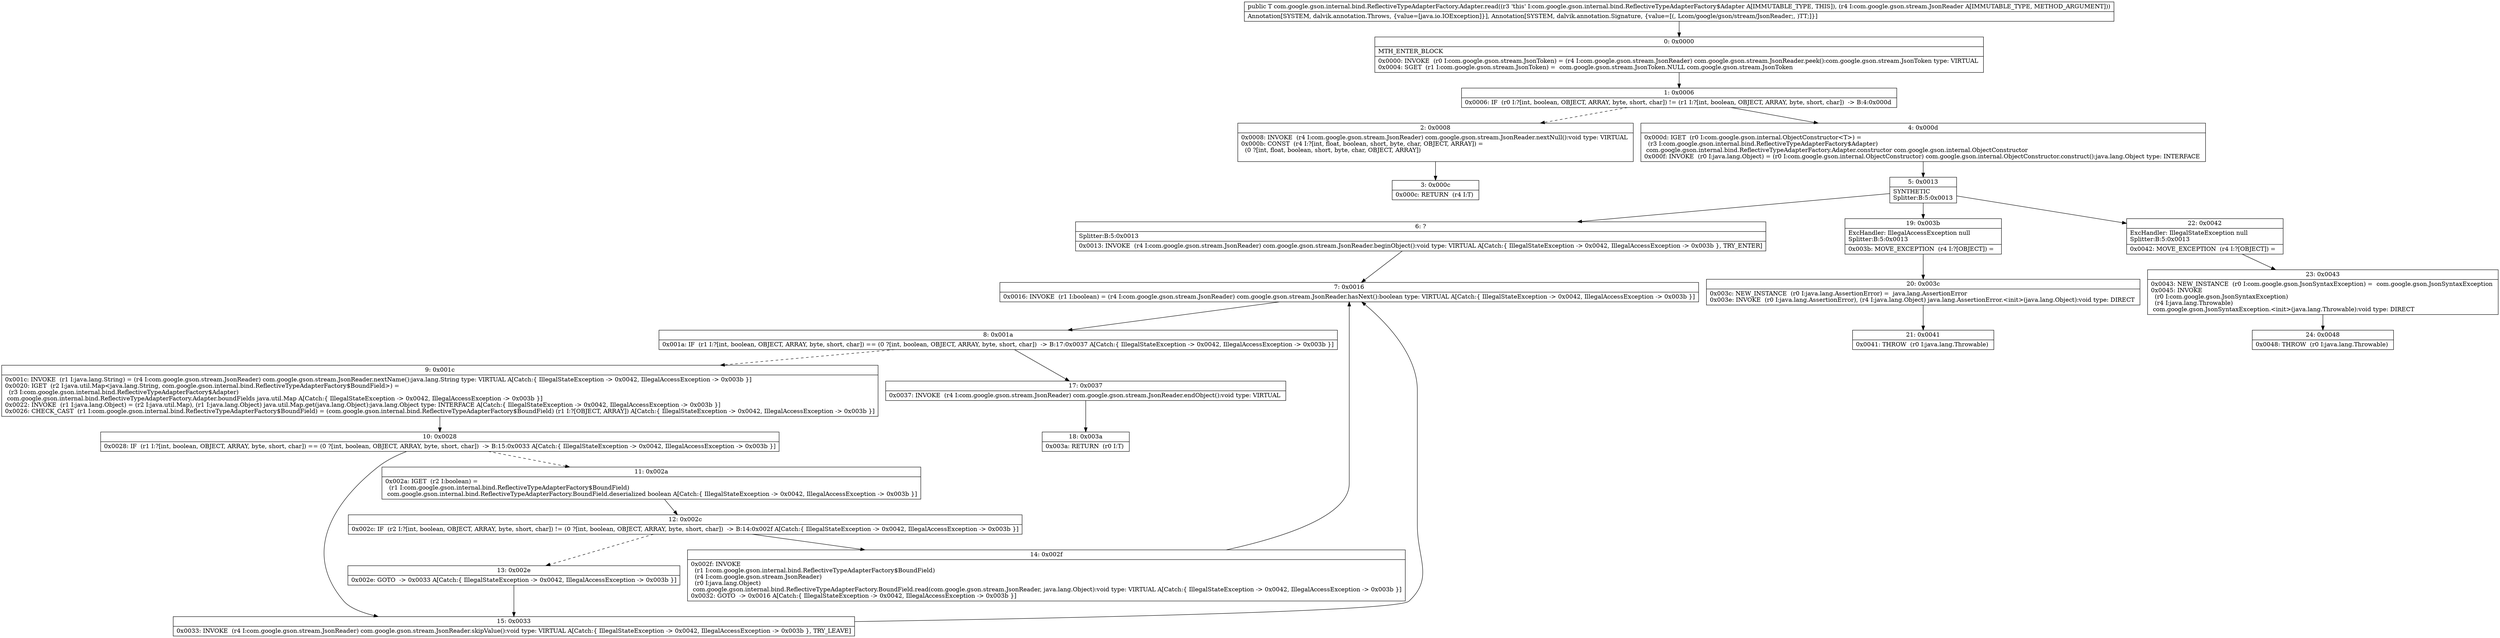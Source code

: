 digraph "CFG forcom.google.gson.internal.bind.ReflectiveTypeAdapterFactory.Adapter.read(Lcom\/google\/gson\/stream\/JsonReader;)Ljava\/lang\/Object;" {
Node_0 [shape=record,label="{0\:\ 0x0000|MTH_ENTER_BLOCK\l|0x0000: INVOKE  (r0 I:com.google.gson.stream.JsonToken) = (r4 I:com.google.gson.stream.JsonReader) com.google.gson.stream.JsonReader.peek():com.google.gson.stream.JsonToken type: VIRTUAL \l0x0004: SGET  (r1 I:com.google.gson.stream.JsonToken) =  com.google.gson.stream.JsonToken.NULL com.google.gson.stream.JsonToken \l}"];
Node_1 [shape=record,label="{1\:\ 0x0006|0x0006: IF  (r0 I:?[int, boolean, OBJECT, ARRAY, byte, short, char]) != (r1 I:?[int, boolean, OBJECT, ARRAY, byte, short, char])  \-\> B:4:0x000d \l}"];
Node_2 [shape=record,label="{2\:\ 0x0008|0x0008: INVOKE  (r4 I:com.google.gson.stream.JsonReader) com.google.gson.stream.JsonReader.nextNull():void type: VIRTUAL \l0x000b: CONST  (r4 I:?[int, float, boolean, short, byte, char, OBJECT, ARRAY]) = \l  (0 ?[int, float, boolean, short, byte, char, OBJECT, ARRAY])\l \l}"];
Node_3 [shape=record,label="{3\:\ 0x000c|0x000c: RETURN  (r4 I:T) \l}"];
Node_4 [shape=record,label="{4\:\ 0x000d|0x000d: IGET  (r0 I:com.google.gson.internal.ObjectConstructor\<T\>) = \l  (r3 I:com.google.gson.internal.bind.ReflectiveTypeAdapterFactory$Adapter)\l com.google.gson.internal.bind.ReflectiveTypeAdapterFactory.Adapter.constructor com.google.gson.internal.ObjectConstructor \l0x000f: INVOKE  (r0 I:java.lang.Object) = (r0 I:com.google.gson.internal.ObjectConstructor) com.google.gson.internal.ObjectConstructor.construct():java.lang.Object type: INTERFACE \l}"];
Node_5 [shape=record,label="{5\:\ 0x0013|SYNTHETIC\lSplitter:B:5:0x0013\l}"];
Node_6 [shape=record,label="{6\:\ ?|Splitter:B:5:0x0013\l|0x0013: INVOKE  (r4 I:com.google.gson.stream.JsonReader) com.google.gson.stream.JsonReader.beginObject():void type: VIRTUAL A[Catch:\{ IllegalStateException \-\> 0x0042, IllegalAccessException \-\> 0x003b \}, TRY_ENTER]\l}"];
Node_7 [shape=record,label="{7\:\ 0x0016|0x0016: INVOKE  (r1 I:boolean) = (r4 I:com.google.gson.stream.JsonReader) com.google.gson.stream.JsonReader.hasNext():boolean type: VIRTUAL A[Catch:\{ IllegalStateException \-\> 0x0042, IllegalAccessException \-\> 0x003b \}]\l}"];
Node_8 [shape=record,label="{8\:\ 0x001a|0x001a: IF  (r1 I:?[int, boolean, OBJECT, ARRAY, byte, short, char]) == (0 ?[int, boolean, OBJECT, ARRAY, byte, short, char])  \-\> B:17:0x0037 A[Catch:\{ IllegalStateException \-\> 0x0042, IllegalAccessException \-\> 0x003b \}]\l}"];
Node_9 [shape=record,label="{9\:\ 0x001c|0x001c: INVOKE  (r1 I:java.lang.String) = (r4 I:com.google.gson.stream.JsonReader) com.google.gson.stream.JsonReader.nextName():java.lang.String type: VIRTUAL A[Catch:\{ IllegalStateException \-\> 0x0042, IllegalAccessException \-\> 0x003b \}]\l0x0020: IGET  (r2 I:java.util.Map\<java.lang.String, com.google.gson.internal.bind.ReflectiveTypeAdapterFactory$BoundField\>) = \l  (r3 I:com.google.gson.internal.bind.ReflectiveTypeAdapterFactory$Adapter)\l com.google.gson.internal.bind.ReflectiveTypeAdapterFactory.Adapter.boundFields java.util.Map A[Catch:\{ IllegalStateException \-\> 0x0042, IllegalAccessException \-\> 0x003b \}]\l0x0022: INVOKE  (r1 I:java.lang.Object) = (r2 I:java.util.Map), (r1 I:java.lang.Object) java.util.Map.get(java.lang.Object):java.lang.Object type: INTERFACE A[Catch:\{ IllegalStateException \-\> 0x0042, IllegalAccessException \-\> 0x003b \}]\l0x0026: CHECK_CAST  (r1 I:com.google.gson.internal.bind.ReflectiveTypeAdapterFactory$BoundField) = (com.google.gson.internal.bind.ReflectiveTypeAdapterFactory$BoundField) (r1 I:?[OBJECT, ARRAY]) A[Catch:\{ IllegalStateException \-\> 0x0042, IllegalAccessException \-\> 0x003b \}]\l}"];
Node_10 [shape=record,label="{10\:\ 0x0028|0x0028: IF  (r1 I:?[int, boolean, OBJECT, ARRAY, byte, short, char]) == (0 ?[int, boolean, OBJECT, ARRAY, byte, short, char])  \-\> B:15:0x0033 A[Catch:\{ IllegalStateException \-\> 0x0042, IllegalAccessException \-\> 0x003b \}]\l}"];
Node_11 [shape=record,label="{11\:\ 0x002a|0x002a: IGET  (r2 I:boolean) = \l  (r1 I:com.google.gson.internal.bind.ReflectiveTypeAdapterFactory$BoundField)\l com.google.gson.internal.bind.ReflectiveTypeAdapterFactory.BoundField.deserialized boolean A[Catch:\{ IllegalStateException \-\> 0x0042, IllegalAccessException \-\> 0x003b \}]\l}"];
Node_12 [shape=record,label="{12\:\ 0x002c|0x002c: IF  (r2 I:?[int, boolean, OBJECT, ARRAY, byte, short, char]) != (0 ?[int, boolean, OBJECT, ARRAY, byte, short, char])  \-\> B:14:0x002f A[Catch:\{ IllegalStateException \-\> 0x0042, IllegalAccessException \-\> 0x003b \}]\l}"];
Node_13 [shape=record,label="{13\:\ 0x002e|0x002e: GOTO  \-\> 0x0033 A[Catch:\{ IllegalStateException \-\> 0x0042, IllegalAccessException \-\> 0x003b \}]\l}"];
Node_14 [shape=record,label="{14\:\ 0x002f|0x002f: INVOKE  \l  (r1 I:com.google.gson.internal.bind.ReflectiveTypeAdapterFactory$BoundField)\l  (r4 I:com.google.gson.stream.JsonReader)\l  (r0 I:java.lang.Object)\l com.google.gson.internal.bind.ReflectiveTypeAdapterFactory.BoundField.read(com.google.gson.stream.JsonReader, java.lang.Object):void type: VIRTUAL A[Catch:\{ IllegalStateException \-\> 0x0042, IllegalAccessException \-\> 0x003b \}]\l0x0032: GOTO  \-\> 0x0016 A[Catch:\{ IllegalStateException \-\> 0x0042, IllegalAccessException \-\> 0x003b \}]\l}"];
Node_15 [shape=record,label="{15\:\ 0x0033|0x0033: INVOKE  (r4 I:com.google.gson.stream.JsonReader) com.google.gson.stream.JsonReader.skipValue():void type: VIRTUAL A[Catch:\{ IllegalStateException \-\> 0x0042, IllegalAccessException \-\> 0x003b \}, TRY_LEAVE]\l}"];
Node_17 [shape=record,label="{17\:\ 0x0037|0x0037: INVOKE  (r4 I:com.google.gson.stream.JsonReader) com.google.gson.stream.JsonReader.endObject():void type: VIRTUAL \l}"];
Node_18 [shape=record,label="{18\:\ 0x003a|0x003a: RETURN  (r0 I:T) \l}"];
Node_19 [shape=record,label="{19\:\ 0x003b|ExcHandler: IllegalAccessException null\lSplitter:B:5:0x0013\l|0x003b: MOVE_EXCEPTION  (r4 I:?[OBJECT]) =  \l}"];
Node_20 [shape=record,label="{20\:\ 0x003c|0x003c: NEW_INSTANCE  (r0 I:java.lang.AssertionError) =  java.lang.AssertionError \l0x003e: INVOKE  (r0 I:java.lang.AssertionError), (r4 I:java.lang.Object) java.lang.AssertionError.\<init\>(java.lang.Object):void type: DIRECT \l}"];
Node_21 [shape=record,label="{21\:\ 0x0041|0x0041: THROW  (r0 I:java.lang.Throwable) \l}"];
Node_22 [shape=record,label="{22\:\ 0x0042|ExcHandler: IllegalStateException null\lSplitter:B:5:0x0013\l|0x0042: MOVE_EXCEPTION  (r4 I:?[OBJECT]) =  \l}"];
Node_23 [shape=record,label="{23\:\ 0x0043|0x0043: NEW_INSTANCE  (r0 I:com.google.gson.JsonSyntaxException) =  com.google.gson.JsonSyntaxException \l0x0045: INVOKE  \l  (r0 I:com.google.gson.JsonSyntaxException)\l  (r4 I:java.lang.Throwable)\l com.google.gson.JsonSyntaxException.\<init\>(java.lang.Throwable):void type: DIRECT \l}"];
Node_24 [shape=record,label="{24\:\ 0x0048|0x0048: THROW  (r0 I:java.lang.Throwable) \l}"];
MethodNode[shape=record,label="{public T com.google.gson.internal.bind.ReflectiveTypeAdapterFactory.Adapter.read((r3 'this' I:com.google.gson.internal.bind.ReflectiveTypeAdapterFactory$Adapter A[IMMUTABLE_TYPE, THIS]), (r4 I:com.google.gson.stream.JsonReader A[IMMUTABLE_TYPE, METHOD_ARGUMENT]))  | Annotation[SYSTEM, dalvik.annotation.Throws, \{value=[java.io.IOException]\}], Annotation[SYSTEM, dalvik.annotation.Signature, \{value=[(, Lcom\/google\/gson\/stream\/JsonReader;, )TT;]\}]\l}"];
MethodNode -> Node_0;
Node_0 -> Node_1;
Node_1 -> Node_2[style=dashed];
Node_1 -> Node_4;
Node_2 -> Node_3;
Node_4 -> Node_5;
Node_5 -> Node_6;
Node_5 -> Node_22;
Node_5 -> Node_19;
Node_6 -> Node_7;
Node_7 -> Node_8;
Node_8 -> Node_9[style=dashed];
Node_8 -> Node_17;
Node_9 -> Node_10;
Node_10 -> Node_11[style=dashed];
Node_10 -> Node_15;
Node_11 -> Node_12;
Node_12 -> Node_13[style=dashed];
Node_12 -> Node_14;
Node_13 -> Node_15;
Node_14 -> Node_7;
Node_15 -> Node_7;
Node_17 -> Node_18;
Node_19 -> Node_20;
Node_20 -> Node_21;
Node_22 -> Node_23;
Node_23 -> Node_24;
}

